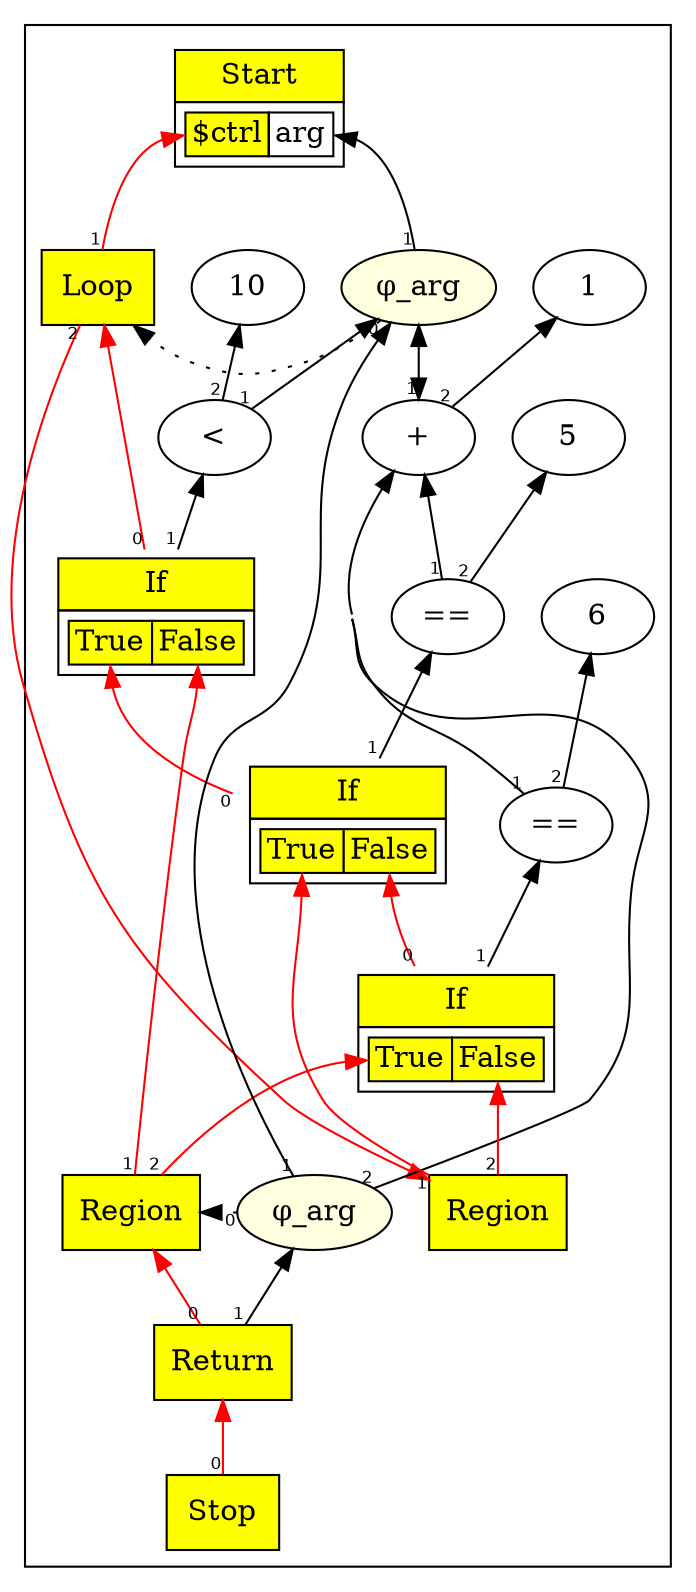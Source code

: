 digraph chapter08 {
/*
while(arg < 10) {
    arg = arg + 1;
    if (arg == 5)
        continue;
    if (arg == 6)
        break;
}
return arg;

*/
	rankdir=BT;
	ordering="in";
	concentrate="true";
	compound="true";
	subgraph cluster_Nodes {
		Start2 [ shape=plaintext label=<
			<TABLE BORDER="0" CELLBORDER="1" CELLSPACING="0" CELLPADDING="4">
			<TR><TD BGCOLOR="yellow">Start</TD></TR>
			<TR><TD>
				<TABLE BORDER="0" CELLBORDER="1" CELLSPACING="0">
				<TR><TD PORT="p0" BGCOLOR="yellow">$ctrl</TD><TD PORT="p1">arg</TD></TR>
				</TABLE>
			</TD></TR>
			</TABLE>>
		];
		Stop3 [ shape=box style=filled fillcolor=yellow label="Stop" ];
		Loop6 [ shape=box style=filled fillcolor=yellow label="Loop" ];
		Phi_arg8 [ style=filled fillcolor=lightyellow label="&phi;_arg" ];
		Con_9 [ label="10" ];
		LT10 [ label="<" ];
		If11 [ shape=plaintext label=<
			<TABLE BORDER="0" CELLBORDER="1" CELLSPACING="0" CELLPADDING="4">
			<TR><TD BGCOLOR="yellow">If</TD></TR>
			<TR><TD>
				<TABLE BORDER="0" CELLBORDER="1" CELLSPACING="0">
				<TR><TD PORT="p0" BGCOLOR="yellow">True</TD><TD PORT="p1" BGCOLOR="yellow">False</TD></TR>
				</TABLE>
			</TD></TR>
			</TABLE>>
		];
		Con_15 [ label="1" ];
		Add16 [ label="+" ];
		Con_17 [ label="5" ];
		EQ18 [ label="==" ];
		If19 [ shape=plaintext label=<
			<TABLE BORDER="0" CELLBORDER="1" CELLSPACING="0" CELLPADDING="4">
			<TR><TD BGCOLOR="yellow">If</TD></TR>
			<TR><TD>
				<TABLE BORDER="0" CELLBORDER="1" CELLSPACING="0">
				<TR><TD PORT="p0" BGCOLOR="yellow">True</TD><TD PORT="p1" BGCOLOR="yellow">False</TD></TR>
				</TABLE>
			</TD></TR>
			</TABLE>>
		];
		Con_26 [ label="6" ];
		EQ27 [ label="==" ];
		If28 [ shape=plaintext label=<
			<TABLE BORDER="0" CELLBORDER="1" CELLSPACING="0" CELLPADDING="4">
			<TR><TD BGCOLOR="yellow">If</TD></TR>
			<TR><TD>
				<TABLE BORDER="0" CELLBORDER="1" CELLSPACING="0">
				<TR><TD PORT="p0" BGCOLOR="yellow">True</TD><TD PORT="p1" BGCOLOR="yellow">False</TD></TR>
				</TABLE>
			</TD></TR>
			</TABLE>>
		];
		Region34 [ shape=box style=filled fillcolor=yellow label="Region" ];
		Phi_arg35 [ style=filled fillcolor=lightyellow label="&phi;_arg" ];
		Region39 [ shape=box style=filled fillcolor=yellow label="Region" ];
		Return40 [ shape=box style=filled fillcolor=yellow label="Return" ];
		{ rank=same; Loop6;Phi_arg8;}
		{ rank=same; Region34;Phi_arg35;}
		{ rank=same; Region39;}
	}
	edge [ fontname=Helvetica, fontsize=8 ];
	Stop3 -> Return40[taillabel=0 color=red];
	Loop6 -> Start2:p0[taillabel=1 color=red];
	Loop6 -> Region39[taillabel=2 color=red constraint=false];
	Phi_arg8 -> Loop6 [style=dotted taillabel=0];
	Phi_arg8 -> Start2:p1[taillabel=1];
	Phi_arg8 -> Add16[taillabel=2 constraint=false];
	LT10 -> Phi_arg8[taillabel=1];
	LT10 -> Con_9[taillabel=2];
	If11 -> Loop6[taillabel=0 color=red];
	If11 -> LT10[taillabel=1];
	Add16 -> Phi_arg8[taillabel=1];
	Add16 -> Con_15[taillabel=2];
	EQ18 -> Add16[taillabel=1];
	EQ18 -> Con_17[taillabel=2];
	If19 -> If11:p0[taillabel=0 color=red];
	If19 -> EQ18[taillabel=1];
	EQ27 -> Add16[taillabel=1];
	EQ27 -> Con_26[taillabel=2];
	If28 -> If19:p1[taillabel=0 color=red];
	If28 -> EQ27[taillabel=1];
	Region34 -> If11:p1[taillabel=1 color=red];
	Region34 -> If28:p0[taillabel=2 color=red];
	Phi_arg35 -> Region34 [style=dotted taillabel=0];
	Phi_arg35 -> Phi_arg8[taillabel=1];
	Phi_arg35 -> Add16[taillabel=2 constraint=false];
	Region39 -> If19:p0[taillabel=1 color=red];
	Region39 -> If28:p1[taillabel=2 color=red];
	Return40 -> Region34[taillabel=0 color=red];
	Return40 -> Phi_arg35[taillabel=1];
}
